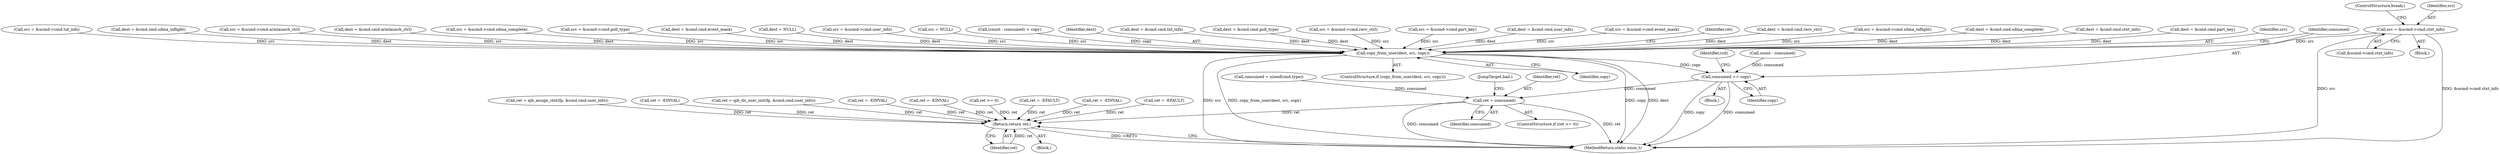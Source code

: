 digraph "0_linux_e6bd18f57aad1a2d1ef40e646d03ed0f2515c9e3_2@pointer" {
"1000248" [label="(Call,src = &ucmd->cmd.ctxt_info)"];
"1000474" [label="(Call,copy_from_user(dest, src, copy))"];
"1000484" [label="(Call,consumed += copy)"];
"1000719" [label="(Call,ret = consumed)"];
"1000723" [label="(Return,return ret;)"];
"1000512" [label="(Call,ret = qib_assign_ctxt(fp, &cmd.cmd.user_info))"];
"1000188" [label="(Call,dest = &cmd.cmd.user_info)"];
"1000250" [label="(Call,&ucmd->cmd.ctxt_info)"];
"1000721" [label="(Identifier,consumed)"];
"1000196" [label="(Call,src = &ucmd->cmd.user_info)"];
"1000486" [label="(Identifier,copy)"];
"1000315" [label="(Call,src = NULL)"];
"1000462" [label="(Call,(count - consumed) < copy)"];
"1000475" [label="(Identifier,dest)"];
"1000267" [label="(Call,dest = &cmd.cmd.tid_info)"];
"1000473" [label="(ControlStructure,if (copy_from_user(dest, src, copy)))"];
"1000177" [label="(Block,)"];
"1000137" [label="(Call,ret = -EINVAL)"];
"1000256" [label="(ControlStructure,break;)"];
"1000331" [label="(Call,dest = &cmd.cmd.poll_type)"];
"1000167" [label="(Call,consumed = sizeof(cmd.type))"];
"1000249" [label="(Identifier,src)"];
"1000222" [label="(Call,src = &ucmd->cmd.recv_ctrl)"];
"1000301" [label="(Call,src = &ucmd->cmd.part_key)"];
"1000248" [label="(Call,src = &ucmd->cmd.ctxt_info)"];
"1000527" [label="(Call,ret = qib_do_user_init(fp, &cmd.cmd.user_info))"];
"1000485" [label="(Identifier,consumed)"];
"1000443" [label="(Call,src = &ucmd->cmd.event_mask)"];
"1000453" [label="(Call,ret = -EINVAL)"];
"1000719" [label="(Call,ret = consumed)"];
"1000474" [label="(Call,copy_from_user(dest, src, copy))"];
"1000480" [label="(Identifier,ret)"];
"1000468" [label="(Call,ret = -EINVAL)"];
"1000716" [label="(Call,ret >= 0)"];
"1000479" [label="(Call,ret = -EFAULT)"];
"1000722" [label="(JumpTarget,bail:)"];
"1000214" [label="(Call,dest = &cmd.cmd.recv_ctrl)"];
"1000391" [label="(Call,src = &ucmd->cmd.sdma_inflight)"];
"1000477" [label="(Identifier,copy)"];
"1000409" [label="(Call,dest = &cmd.cmd.sdma_complete)"];
"1000460" [label="(Block,)"];
"1000488" [label="(Identifier,rcd)"];
"1000501" [label="(Call,ret = -EINVAL)"];
"1000240" [label="(Call,dest = &cmd.cmd.ctxt_info)"];
"1000724" [label="(Identifier,ret)"];
"1000162" [label="(Call,ret = -EFAULT)"];
"1000293" [label="(Call,dest = &cmd.cmd.part_key)"];
"1000725" [label="(MethodReturn,static ssize_t)"];
"1000476" [label="(Identifier,src)"];
"1000106" [label="(Block,)"];
"1000275" [label="(Call,src = &ucmd->cmd.tid_info)"];
"1000723" [label="(Return,return ret;)"];
"1000383" [label="(Call,dest = &cmd.cmd.sdma_inflight)"];
"1000365" [label="(Call,src = &ucmd->cmd.armlaunch_ctrl)"];
"1000463" [label="(Call,count - consumed)"];
"1000715" [label="(ControlStructure,if (ret >= 0))"];
"1000357" [label="(Call,dest = &cmd.cmd.armlaunch_ctrl)"];
"1000417" [label="(Call,src = &ucmd->cmd.sdma_complete)"];
"1000339" [label="(Call,src = &ucmd->cmd.poll_type)"];
"1000484" [label="(Call,consumed += copy)"];
"1000435" [label="(Call,dest = &cmd.cmd.event_mask)"];
"1000318" [label="(Call,dest = NULL)"];
"1000720" [label="(Identifier,ret)"];
"1000248" -> "1000177"  [label="AST: "];
"1000248" -> "1000250"  [label="CFG: "];
"1000249" -> "1000248"  [label="AST: "];
"1000250" -> "1000248"  [label="AST: "];
"1000256" -> "1000248"  [label="CFG: "];
"1000248" -> "1000725"  [label="DDG: &ucmd->cmd.ctxt_info"];
"1000248" -> "1000725"  [label="DDG: src"];
"1000248" -> "1000474"  [label="DDG: src"];
"1000474" -> "1000473"  [label="AST: "];
"1000474" -> "1000477"  [label="CFG: "];
"1000475" -> "1000474"  [label="AST: "];
"1000476" -> "1000474"  [label="AST: "];
"1000477" -> "1000474"  [label="AST: "];
"1000480" -> "1000474"  [label="CFG: "];
"1000485" -> "1000474"  [label="CFG: "];
"1000474" -> "1000725"  [label="DDG: src"];
"1000474" -> "1000725"  [label="DDG: copy_from_user(dest, src, copy)"];
"1000474" -> "1000725"  [label="DDG: copy"];
"1000474" -> "1000725"  [label="DDG: dest"];
"1000435" -> "1000474"  [label="DDG: dest"];
"1000293" -> "1000474"  [label="DDG: dest"];
"1000383" -> "1000474"  [label="DDG: dest"];
"1000357" -> "1000474"  [label="DDG: dest"];
"1000409" -> "1000474"  [label="DDG: dest"];
"1000214" -> "1000474"  [label="DDG: dest"];
"1000240" -> "1000474"  [label="DDG: dest"];
"1000318" -> "1000474"  [label="DDG: dest"];
"1000188" -> "1000474"  [label="DDG: dest"];
"1000331" -> "1000474"  [label="DDG: dest"];
"1000267" -> "1000474"  [label="DDG: dest"];
"1000222" -> "1000474"  [label="DDG: src"];
"1000391" -> "1000474"  [label="DDG: src"];
"1000315" -> "1000474"  [label="DDG: src"];
"1000301" -> "1000474"  [label="DDG: src"];
"1000196" -> "1000474"  [label="DDG: src"];
"1000339" -> "1000474"  [label="DDG: src"];
"1000365" -> "1000474"  [label="DDG: src"];
"1000417" -> "1000474"  [label="DDG: src"];
"1000275" -> "1000474"  [label="DDG: src"];
"1000443" -> "1000474"  [label="DDG: src"];
"1000462" -> "1000474"  [label="DDG: copy"];
"1000474" -> "1000484"  [label="DDG: copy"];
"1000484" -> "1000460"  [label="AST: "];
"1000484" -> "1000486"  [label="CFG: "];
"1000485" -> "1000484"  [label="AST: "];
"1000486" -> "1000484"  [label="AST: "];
"1000488" -> "1000484"  [label="CFG: "];
"1000484" -> "1000725"  [label="DDG: copy"];
"1000484" -> "1000725"  [label="DDG: consumed"];
"1000463" -> "1000484"  [label="DDG: consumed"];
"1000484" -> "1000719"  [label="DDG: consumed"];
"1000719" -> "1000715"  [label="AST: "];
"1000719" -> "1000721"  [label="CFG: "];
"1000720" -> "1000719"  [label="AST: "];
"1000721" -> "1000719"  [label="AST: "];
"1000722" -> "1000719"  [label="CFG: "];
"1000719" -> "1000725"  [label="DDG: consumed"];
"1000719" -> "1000725"  [label="DDG: ret"];
"1000167" -> "1000719"  [label="DDG: consumed"];
"1000719" -> "1000723"  [label="DDG: ret"];
"1000723" -> "1000106"  [label="AST: "];
"1000723" -> "1000724"  [label="CFG: "];
"1000724" -> "1000723"  [label="AST: "];
"1000725" -> "1000723"  [label="CFG: "];
"1000723" -> "1000725"  [label="DDG: <RET>"];
"1000724" -> "1000723"  [label="DDG: ret"];
"1000512" -> "1000723"  [label="DDG: ret"];
"1000527" -> "1000723"  [label="DDG: ret"];
"1000716" -> "1000723"  [label="DDG: ret"];
"1000479" -> "1000723"  [label="DDG: ret"];
"1000137" -> "1000723"  [label="DDG: ret"];
"1000501" -> "1000723"  [label="DDG: ret"];
"1000468" -> "1000723"  [label="DDG: ret"];
"1000162" -> "1000723"  [label="DDG: ret"];
"1000453" -> "1000723"  [label="DDG: ret"];
}
